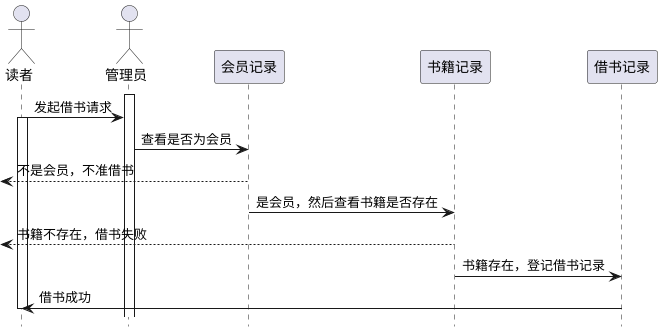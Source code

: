 @startuml
hide footbox

actor 读者
actor 管理员

participant 会员记录
participant 书籍记录
participant 借书记录

activate 管理员

读者->管理员:发起借书请求
activate 读者

管理员->会员记录:查看是否为会员
[<--会员记录:不是会员，不准借书
会员记录->书籍记录:是会员，然后查看书籍是否存在
[<--书籍记录:书籍不存在，借书失败
书籍记录->借书记录:书籍存在，登记借书记录
借书记录->读者:借书成功
deactivate 读者
@enduml